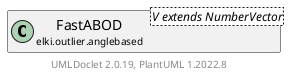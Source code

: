@startuml
    remove .*\.(Instance|Par|Parameterizer|Factory)$
    set namespaceSeparator none
    hide empty fields
    hide empty methods

    class "<size:14>FastABOD.Par\n<size:10>elki.outlier.anglebased" as elki.outlier.anglebased.FastABOD.Par<V extends NumberVector> [[FastABOD.Par.html]] {
        {static} +K_ID: OptionID
        #k: int
        +configure(Parameterization): void
        +make(): FastABOD<V extends NumberVector>
    }

    class "<size:14>ABOD.Par\n<size:10>elki.outlier.anglebased" as elki.outlier.anglebased.ABOD.Par<V extends NumberVector> [[ABOD.Par.html]]
    class "<size:14>FastABOD\n<size:10>elki.outlier.anglebased" as elki.outlier.anglebased.FastABOD<V extends NumberVector> [[FastABOD.html]]

    elki.outlier.anglebased.ABOD.Par <|-- elki.outlier.anglebased.FastABOD.Par
    elki.outlier.anglebased.FastABOD +-- elki.outlier.anglebased.FastABOD.Par

    center footer UMLDoclet 2.0.19, PlantUML 1.2022.8
@enduml
